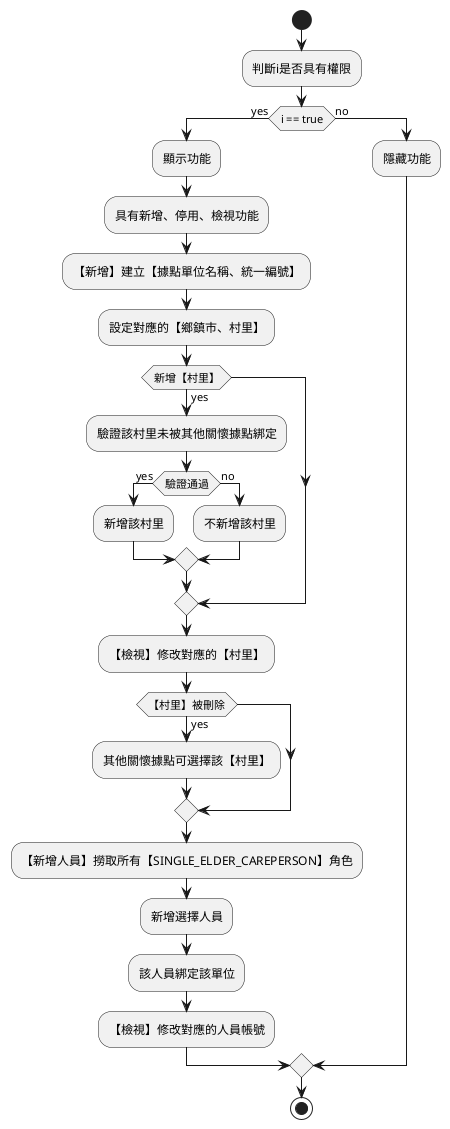 @startuml

start
:判斷i是否具有權限;
if (i == true) then (yes)
  :顯示功能;
  :具有新增、停用、檢視功能;

  :【新增】建立【據點單位名稱、統一編號】;
  :設定對應的【鄉鎮市、村里】;
  if (新增【村里】) then (yes)
    :驗證該村里未被其他關懷據點綁定;
    if (驗證通過) then (yes)
      :新增該村里;
    else (no)
      :不新增該村里;
    endif
  endif

  :【檢視】修改對應的【村里】;
  if (【村里】被刪除) then (yes)
    :其他關懷據點可選擇該【村里】;
  endif

  :【新增人員】撈取所有【SINGLE_ELDER_CAREPERSON】角色;
  :新增選擇人員;
  :該人員綁定該單位;

  :【檢視】修改對應的人員帳號;

else (no)
  :隱藏功能;
endif
stop
@enduml
